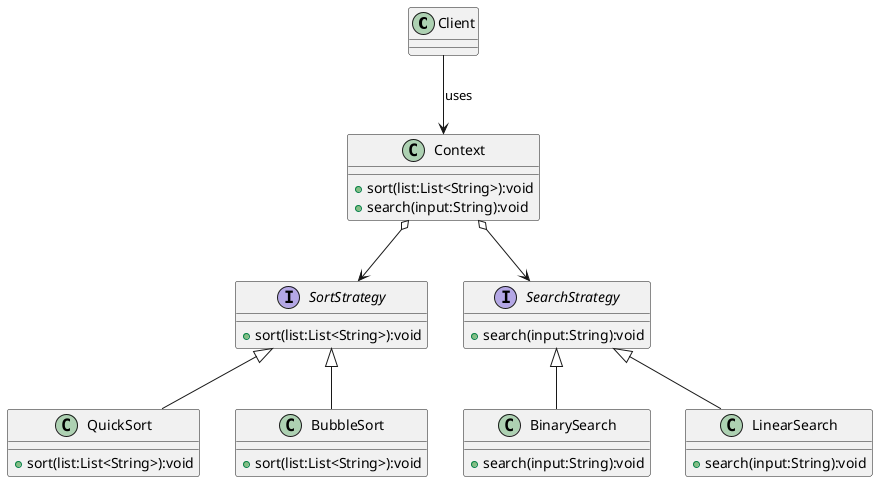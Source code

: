 @startuml

class Client

interface SortStrategy {
+sort(list:List<String>):void
}

class QuickSort {
+sort(list:List<String>):void
}

class BubbleSort {
+sort(list:List<String>):void
}

interface SearchStrategy {
+search(input:String):void
}

class BinarySearch {
+search(input:String):void
}

class LinearSearch {
+search(input:String):void
}

class Context {
+sort(list:List<String>):void
+search(input:String):void
}

SortStrategy <|-- QuickSort
SortStrategy <|-- BubbleSort
SearchStrategy <|-- BinarySearch
SearchStrategy <|-- LinearSearch
Context o--> SortStrategy
Context o--> SearchStrategy
Client --> Context: uses

@enduml